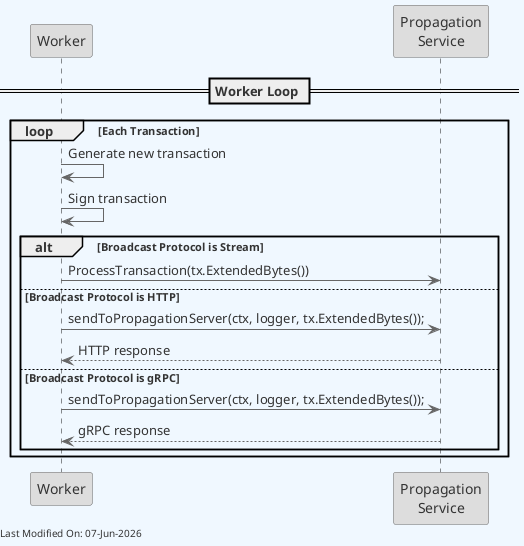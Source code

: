 @startuml PropagationBlaster Worker Function
skinparam backgroundColor #F0F8FF
skinparam defaultFontColor #333333
skinparam arrowColor #666666

' Define borders for all elements
skinparam entity {
  BorderColor #666666
  BackgroundColor #DDDDDD
}

skinparam control {
  BorderColor #666666
  BackgroundColor #DDDDDD
}

skinparam participant {
  BorderColor #666666
  BackgroundColor #DDDDDD
}



participant "Worker" as Worker
participant "Propagation\nService" as Propagation

== Worker Loop ==
loop Each Transaction
    Worker -> Worker: Generate new transaction

    Worker -> Worker: Sign transaction

    alt Broadcast Protocol is Stream
        Worker -> Propagation: ProcessTransaction(tx.ExtendedBytes())

    else Broadcast Protocol is HTTP
        Worker -> Propagation: sendToPropagationServer(ctx, logger, tx.ExtendedBytes());
        Propagation --> Worker: HTTP response

    else Broadcast Protocol is gRPC
        Worker -> Propagation: sendToPropagationServer(ctx, logger, tx.ExtendedBytes());
        Propagation --> Worker: gRPC response

    end
end

left footer Last Modified On: %date("dd-MMM-yyyy")

@enduml
